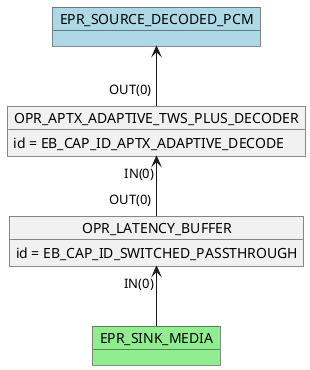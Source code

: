 @startuml

        object OPR_LATENCY_BUFFER
        OPR_LATENCY_BUFFER : id = EB_CAP_ID_SWITCHED_PASSTHROUGH
        object OPR_APTX_ADAPTIVE_TWS_PLUS_DECODER
        OPR_APTX_ADAPTIVE_TWS_PLUS_DECODER : id = EB_CAP_ID_APTX_ADAPTIVE_DECODE
        OPR_APTX_ADAPTIVE_TWS_PLUS_DECODER "IN(0)"<-- "OUT(0)" OPR_LATENCY_BUFFER
        object EPR_SINK_MEDIA #lightgreen
        OPR_LATENCY_BUFFER "IN(0)" <-- EPR_SINK_MEDIA
        object EPR_SOURCE_DECODED_PCM #lightblue
        EPR_SOURCE_DECODED_PCM <-- "OUT(0)" OPR_APTX_ADAPTIVE_TWS_PLUS_DECODER
    @enduml
